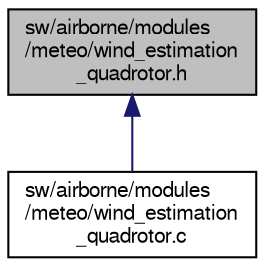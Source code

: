 digraph "sw/airborne/modules/meteo/wind_estimation_quadrotor.h"
{
  edge [fontname="FreeSans",fontsize="10",labelfontname="FreeSans",labelfontsize="10"];
  node [fontname="FreeSans",fontsize="10",shape=record];
  Node1 [label="sw/airborne/modules\l/meteo/wind_estimation\l_quadrotor.h",height=0.2,width=0.4,color="black", fillcolor="grey75", style="filled", fontcolor="black"];
  Node1 -> Node2 [dir="back",color="midnightblue",fontsize="10",style="solid",fontname="FreeSans"];
  Node2 [label="sw/airborne/modules\l/meteo/wind_estimation\l_quadrotor.c",height=0.2,width=0.4,color="black", fillcolor="white", style="filled",URL="$wind__estimation__quadrotor_8c.html"];
}
